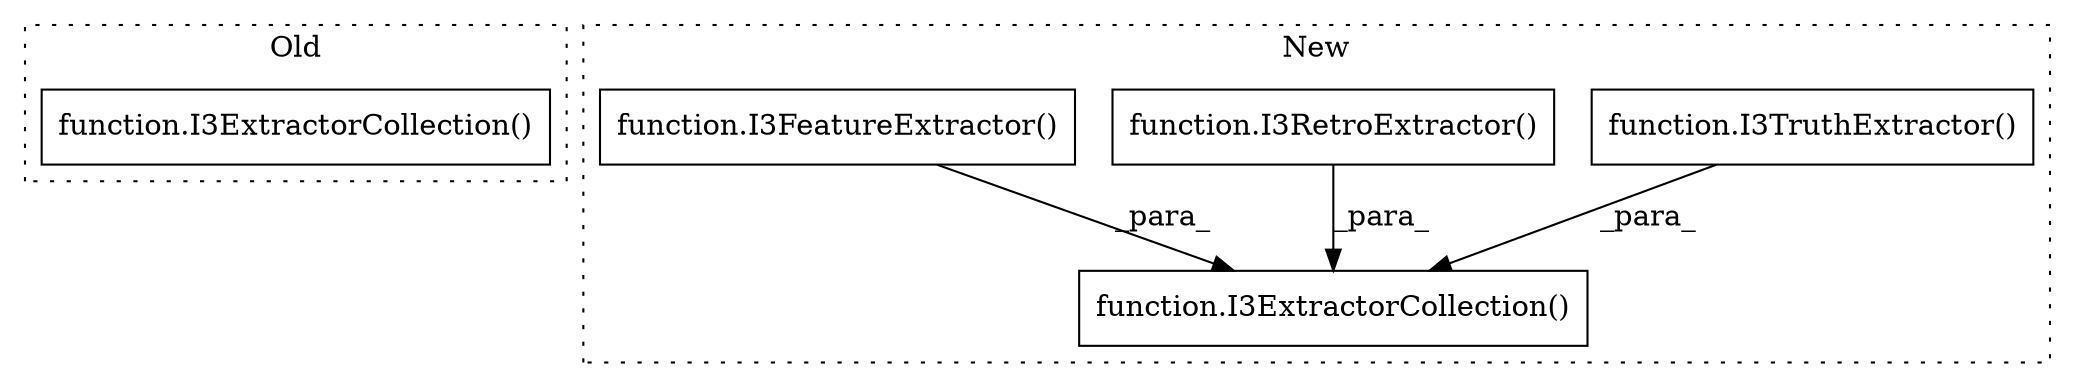 digraph G {
subgraph cluster0 {
1 [label="function.I3ExtractorCollection()" a="75" s="822,845" l="22,87" shape="box"];
label = "Old";
style="dotted";
}
subgraph cluster1 {
2 [label="function.I3ExtractorCollection()" a="75" s="676,803" l="35,11" shape="box"];
3 [label="function.I3TruthExtractor()" a="75" s="711" l="18" shape="box"];
4 [label="function.I3RetroExtractor()" a="75" s="785" l="18" shape="box"];
5 [label="function.I3FeatureExtractor()" a="75" s="743,770" l="19,1" shape="box"];
label = "New";
style="dotted";
}
3 -> 2 [label="_para_"];
4 -> 2 [label="_para_"];
5 -> 2 [label="_para_"];
}